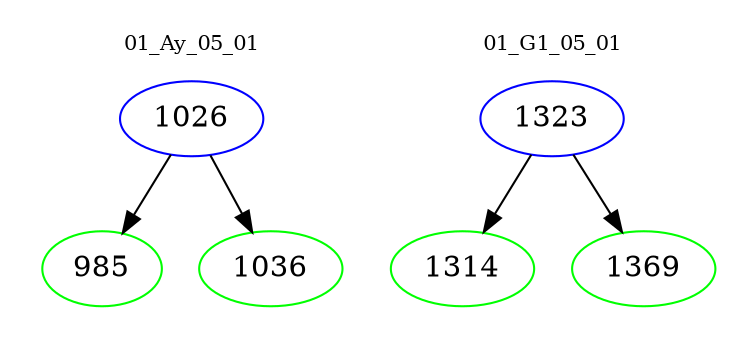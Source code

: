 digraph{
subgraph cluster_0 {
color = white
label = "01_Ay_05_01";
fontsize=10;
T0_1026 [label="1026", color="blue"]
T0_1026 -> T0_985 [color="black"]
T0_985 [label="985", color="green"]
T0_1026 -> T0_1036 [color="black"]
T0_1036 [label="1036", color="green"]
}
subgraph cluster_1 {
color = white
label = "01_G1_05_01";
fontsize=10;
T1_1323 [label="1323", color="blue"]
T1_1323 -> T1_1314 [color="black"]
T1_1314 [label="1314", color="green"]
T1_1323 -> T1_1369 [color="black"]
T1_1369 [label="1369", color="green"]
}
}
